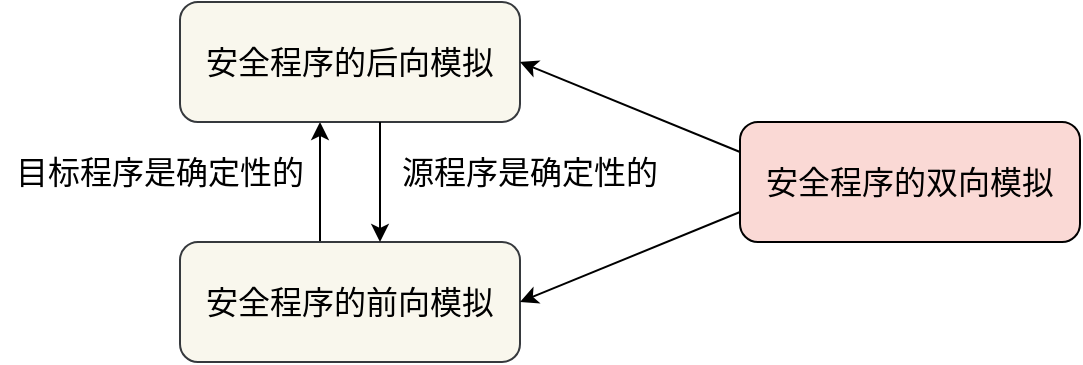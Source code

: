 <mxfile version="22.1.8" type="github">
  <diagram name="第 1 页" id="EeX_rejQWtDm-ab7zyp8">
    <mxGraphModel dx="982" dy="518" grid="1" gridSize="10" guides="1" tooltips="1" connect="1" arrows="1" fold="1" page="1" pageScale="1" pageWidth="827" pageHeight="1169" math="0" shadow="0">
      <root>
        <mxCell id="0" />
        <mxCell id="1" parent="0" />
        <mxCell id="qgKEdduDP3SCxEq1FxA4-24" value="" style="shape=connector;rounded=0;orthogonalLoop=1;jettySize=auto;html=1;labelBackgroundColor=default;strokeColor=default;align=center;verticalAlign=middle;fontFamily=Helvetica;fontSize=11;fontColor=default;endArrow=classic;" edge="1" parent="1">
          <mxGeometry relative="1" as="geometry">
            <mxPoint x="400" y="330" as="sourcePoint" />
            <mxPoint x="400" y="270" as="targetPoint" />
          </mxGeometry>
        </mxCell>
        <mxCell id="qgKEdduDP3SCxEq1FxA4-10" value="&lt;font style=&quot;font-size: 16px;&quot;&gt;安全程序的前向模拟&lt;/font&gt;" style="rounded=1;whiteSpace=wrap;html=1;fillColor=#f9f7ed;strokeColor=#36393d;" vertex="1" parent="1">
          <mxGeometry x="330" y="330" width="170" height="60" as="geometry" />
        </mxCell>
        <mxCell id="qgKEdduDP3SCxEq1FxA4-11" value="&lt;font style=&quot;font-size: 16px;&quot;&gt;安全程序的后向模拟&lt;/font&gt;" style="rounded=1;whiteSpace=wrap;html=1;fillColor=#f9f7ed;strokeColor=#36393d;" vertex="1" parent="1">
          <mxGeometry x="330" y="210" width="170" height="60" as="geometry" />
        </mxCell>
        <mxCell id="qgKEdduDP3SCxEq1FxA4-25" value="" style="shape=connector;rounded=0;orthogonalLoop=1;jettySize=auto;html=1;labelBackgroundColor=default;strokeColor=default;align=center;verticalAlign=middle;fontFamily=Helvetica;fontSize=11;fontColor=default;endArrow=classic;" edge="1" parent="1">
          <mxGeometry relative="1" as="geometry">
            <mxPoint x="430" y="270" as="sourcePoint" />
            <mxPoint x="430" y="330" as="targetPoint" />
          </mxGeometry>
        </mxCell>
        <mxCell id="qgKEdduDP3SCxEq1FxA4-26" value="&lt;font style=&quot;font-size: 16px;&quot;&gt;源程序是确定性的&lt;/font&gt;" style="text;html=1;strokeColor=none;fillColor=none;align=center;verticalAlign=middle;whiteSpace=wrap;rounded=0;fontSize=11;fontFamily=Helvetica;fontColor=default;" vertex="1" parent="1">
          <mxGeometry x="430" y="280" width="150" height="30" as="geometry" />
        </mxCell>
        <mxCell id="qgKEdduDP3SCxEq1FxA4-27" value="&lt;font style=&quot;font-size: 16px;&quot;&gt;目标程序是确定性的&lt;/font&gt;" style="text;html=1;strokeColor=none;fillColor=none;align=center;verticalAlign=middle;whiteSpace=wrap;rounded=0;fontSize=11;fontFamily=Helvetica;fontColor=default;" vertex="1" parent="1">
          <mxGeometry x="240" y="280" width="160" height="30" as="geometry" />
        </mxCell>
        <mxCell id="qgKEdduDP3SCxEq1FxA4-28" value="&lt;font style=&quot;font-size: 16px;&quot;&gt;安全程序的双向模拟&lt;/font&gt;" style="rounded=1;whiteSpace=wrap;html=1;fillColor=#fad9d5;strokeColor=#000000;" vertex="1" parent="1">
          <mxGeometry x="610" y="270" width="170" height="60" as="geometry" />
        </mxCell>
        <mxCell id="qgKEdduDP3SCxEq1FxA4-30" value="" style="shape=connector;rounded=0;orthogonalLoop=1;jettySize=auto;html=1;labelBackgroundColor=default;strokeColor=default;align=center;verticalAlign=middle;fontFamily=Helvetica;fontSize=11;fontColor=default;endArrow=classic;exitX=0;exitY=0.25;exitDx=0;exitDy=0;entryX=1;entryY=0.5;entryDx=0;entryDy=0;" edge="1" parent="1" source="qgKEdduDP3SCxEq1FxA4-28" target="qgKEdduDP3SCxEq1FxA4-11">
          <mxGeometry relative="1" as="geometry">
            <mxPoint x="410" y="340" as="sourcePoint" />
            <mxPoint x="410" y="280" as="targetPoint" />
          </mxGeometry>
        </mxCell>
        <mxCell id="qgKEdduDP3SCxEq1FxA4-31" value="" style="shape=connector;rounded=0;orthogonalLoop=1;jettySize=auto;html=1;labelBackgroundColor=default;strokeColor=default;align=center;verticalAlign=middle;fontFamily=Helvetica;fontSize=11;fontColor=default;endArrow=classic;exitX=0;exitY=0.75;exitDx=0;exitDy=0;entryX=1;entryY=0.5;entryDx=0;entryDy=0;" edge="1" parent="1" source="qgKEdduDP3SCxEq1FxA4-28" target="qgKEdduDP3SCxEq1FxA4-10">
          <mxGeometry relative="1" as="geometry">
            <mxPoint x="590" y="305" as="sourcePoint" />
            <mxPoint x="510" y="250" as="targetPoint" />
          </mxGeometry>
        </mxCell>
      </root>
    </mxGraphModel>
  </diagram>
</mxfile>
